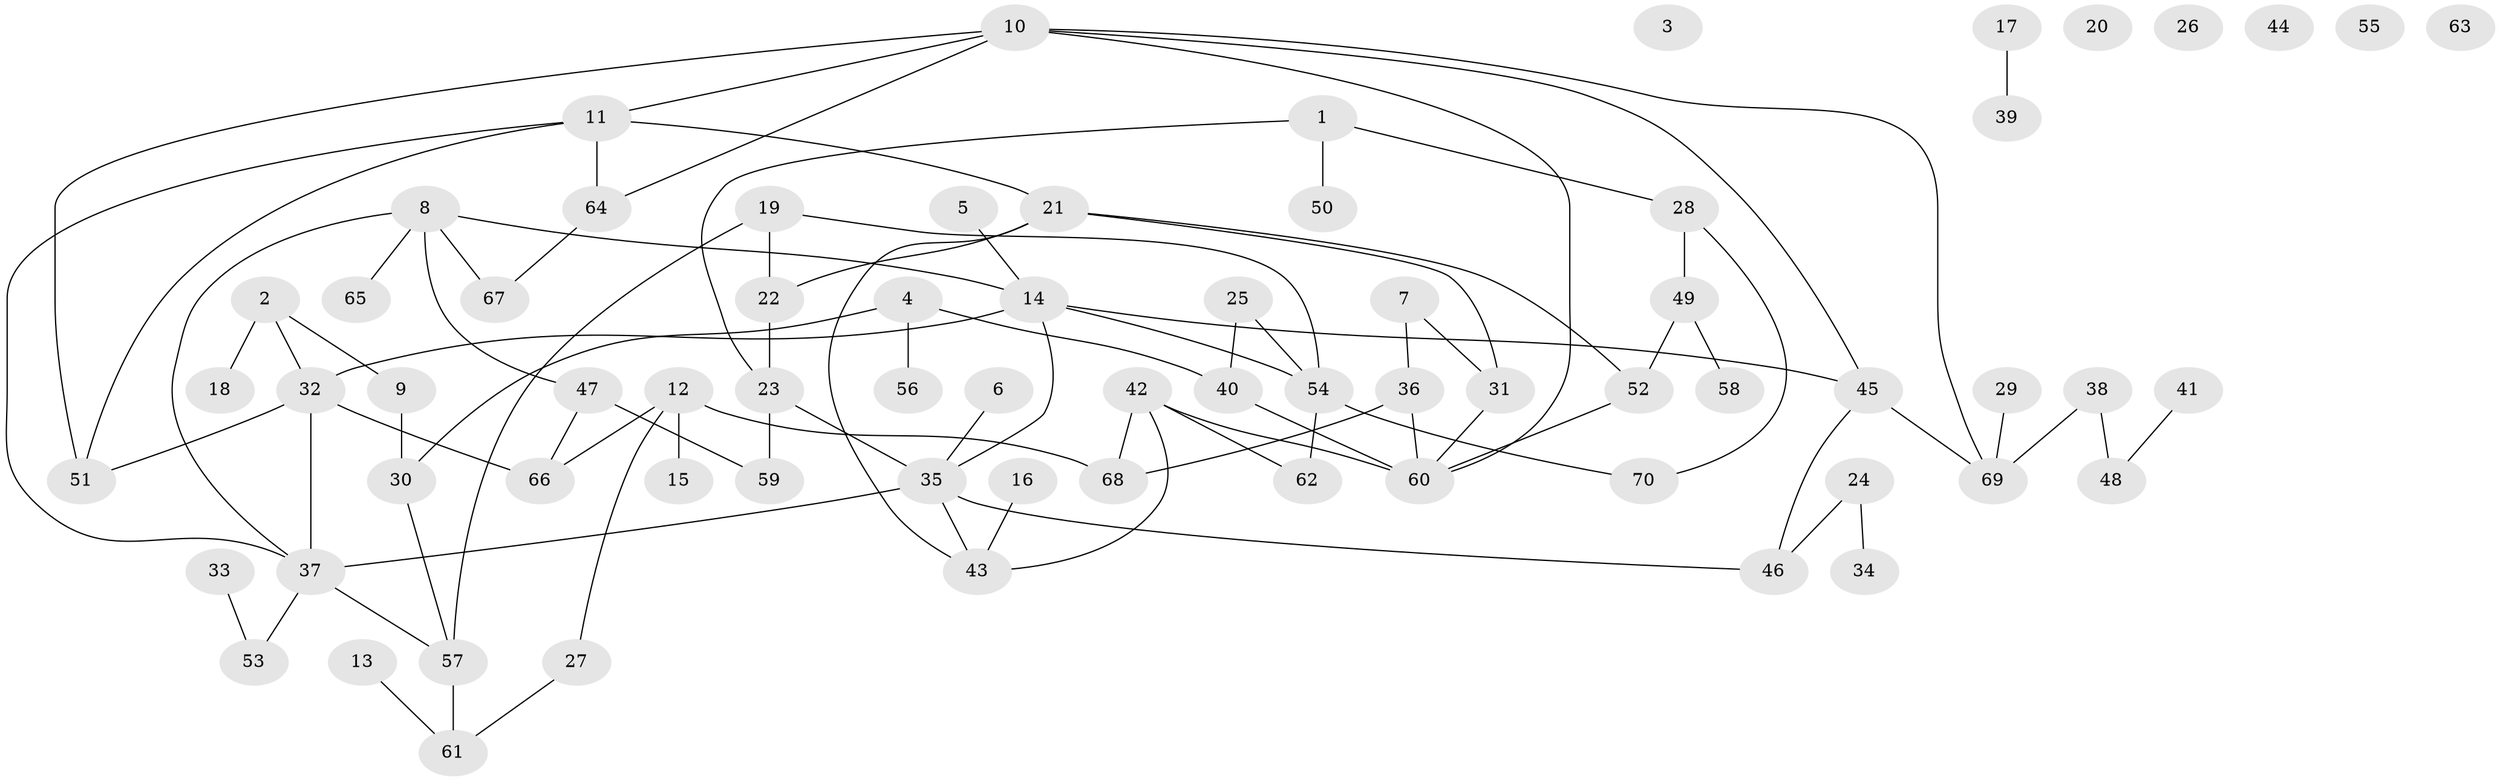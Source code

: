 // coarse degree distribution, {4: 0.19047619047619047, 5: 0.14285714285714285, 3: 0.23809523809523808, 11: 0.047619047619047616, 2: 0.23809523809523808, 7: 0.09523809523809523, 1: 0.047619047619047616}
// Generated by graph-tools (version 1.1) at 2025/48/03/04/25 22:48:29]
// undirected, 70 vertices, 90 edges
graph export_dot {
  node [color=gray90,style=filled];
  1;
  2;
  3;
  4;
  5;
  6;
  7;
  8;
  9;
  10;
  11;
  12;
  13;
  14;
  15;
  16;
  17;
  18;
  19;
  20;
  21;
  22;
  23;
  24;
  25;
  26;
  27;
  28;
  29;
  30;
  31;
  32;
  33;
  34;
  35;
  36;
  37;
  38;
  39;
  40;
  41;
  42;
  43;
  44;
  45;
  46;
  47;
  48;
  49;
  50;
  51;
  52;
  53;
  54;
  55;
  56;
  57;
  58;
  59;
  60;
  61;
  62;
  63;
  64;
  65;
  66;
  67;
  68;
  69;
  70;
  1 -- 23;
  1 -- 28;
  1 -- 50;
  2 -- 9;
  2 -- 18;
  2 -- 32;
  4 -- 30;
  4 -- 40;
  4 -- 56;
  5 -- 14;
  6 -- 35;
  7 -- 31;
  7 -- 36;
  8 -- 14;
  8 -- 37;
  8 -- 47;
  8 -- 65;
  8 -- 67;
  9 -- 30;
  10 -- 11;
  10 -- 45;
  10 -- 51;
  10 -- 60;
  10 -- 64;
  10 -- 69;
  11 -- 21;
  11 -- 37;
  11 -- 51;
  11 -- 64;
  12 -- 15;
  12 -- 27;
  12 -- 66;
  12 -- 68;
  13 -- 61;
  14 -- 32;
  14 -- 35;
  14 -- 45;
  14 -- 54;
  16 -- 43;
  17 -- 39;
  19 -- 22;
  19 -- 54;
  19 -- 57;
  21 -- 22;
  21 -- 31;
  21 -- 43;
  21 -- 52;
  22 -- 23;
  23 -- 35;
  23 -- 59;
  24 -- 34;
  24 -- 46;
  25 -- 40;
  25 -- 54;
  27 -- 61;
  28 -- 49;
  28 -- 70;
  29 -- 69;
  30 -- 57;
  31 -- 60;
  32 -- 37;
  32 -- 51;
  32 -- 66;
  33 -- 53;
  35 -- 37;
  35 -- 43;
  35 -- 46;
  36 -- 60;
  36 -- 68;
  37 -- 53;
  37 -- 57;
  38 -- 48;
  38 -- 69;
  40 -- 60;
  41 -- 48;
  42 -- 43;
  42 -- 60;
  42 -- 62;
  42 -- 68;
  45 -- 46;
  45 -- 69;
  47 -- 59;
  47 -- 66;
  49 -- 52;
  49 -- 58;
  52 -- 60;
  54 -- 62;
  54 -- 70;
  57 -- 61;
  64 -- 67;
}

